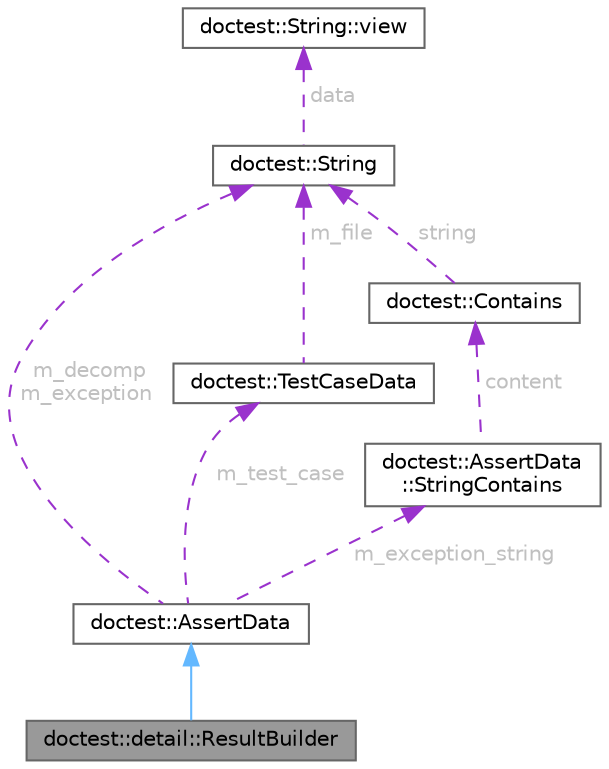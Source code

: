 digraph "doctest::detail::ResultBuilder"
{
 // INTERACTIVE_SVG=YES
 // LATEX_PDF_SIZE
  bgcolor="transparent";
  edge [fontname=Helvetica,fontsize=10,labelfontname=Helvetica,labelfontsize=10];
  node [fontname=Helvetica,fontsize=10,shape=box,height=0.2,width=0.4];
  Node1 [id="Node000001",label="doctest::detail::ResultBuilder",height=0.2,width=0.4,color="gray40", fillcolor="grey60", style="filled", fontcolor="black",tooltip=" "];
  Node2 -> Node1 [id="edge1_Node000001_Node000002",dir="back",color="steelblue1",style="solid",tooltip=" "];
  Node2 [id="Node000002",label="doctest::AssertData",height=0.2,width=0.4,color="gray40", fillcolor="white", style="filled",URL="$structdoctest_1_1AssertData.html",tooltip=" "];
  Node3 -> Node2 [id="edge2_Node000002_Node000003",dir="back",color="darkorchid3",style="dashed",tooltip=" ",label=" m_test_case",fontcolor="grey" ];
  Node3 [id="Node000003",label="doctest::TestCaseData",height=0.2,width=0.4,color="gray40", fillcolor="white", style="filled",URL="$structdoctest_1_1TestCaseData.html",tooltip=" "];
  Node4 -> Node3 [id="edge3_Node000003_Node000004",dir="back",color="darkorchid3",style="dashed",tooltip=" ",label=" m_file",fontcolor="grey" ];
  Node4 [id="Node000004",label="doctest::String",height=0.2,width=0.4,color="gray40", fillcolor="white", style="filled",URL="$classdoctest_1_1String.html",tooltip=" "];
  Node5 -> Node4 [id="edge4_Node000004_Node000005",dir="back",color="darkorchid3",style="dashed",tooltip=" ",label=" data",fontcolor="grey" ];
  Node5 [id="Node000005",label="doctest::String::view",height=0.2,width=0.4,color="gray40", fillcolor="white", style="filled",URL="$structdoctest_1_1String_1_1view.html",tooltip="OCLINT avoid private static members."];
  Node4 -> Node2 [id="edge5_Node000002_Node000004",dir="back",color="darkorchid3",style="dashed",tooltip=" ",label=" m_decomp\nm_exception",fontcolor="grey" ];
  Node6 -> Node2 [id="edge6_Node000002_Node000006",dir="back",color="darkorchid3",style="dashed",tooltip=" ",label=" m_exception_string",fontcolor="grey" ];
  Node6 [id="Node000006",label="doctest::AssertData\l::StringContains",height=0.2,width=0.4,color="gray40", fillcolor="white", style="filled",URL="$classdoctest_1_1AssertData_1_1StringContains.html",tooltip=" "];
  Node7 -> Node6 [id="edge7_Node000006_Node000007",dir="back",color="darkorchid3",style="dashed",tooltip=" ",label=" content",fontcolor="grey" ];
  Node7 [id="Node000007",label="doctest::Contains",height=0.2,width=0.4,color="gray40", fillcolor="white", style="filled",URL="$classdoctest_1_1Contains.html",tooltip=" "];
  Node4 -> Node7 [id="edge8_Node000007_Node000004",dir="back",color="darkorchid3",style="dashed",tooltip=" ",label=" string",fontcolor="grey" ];
}
